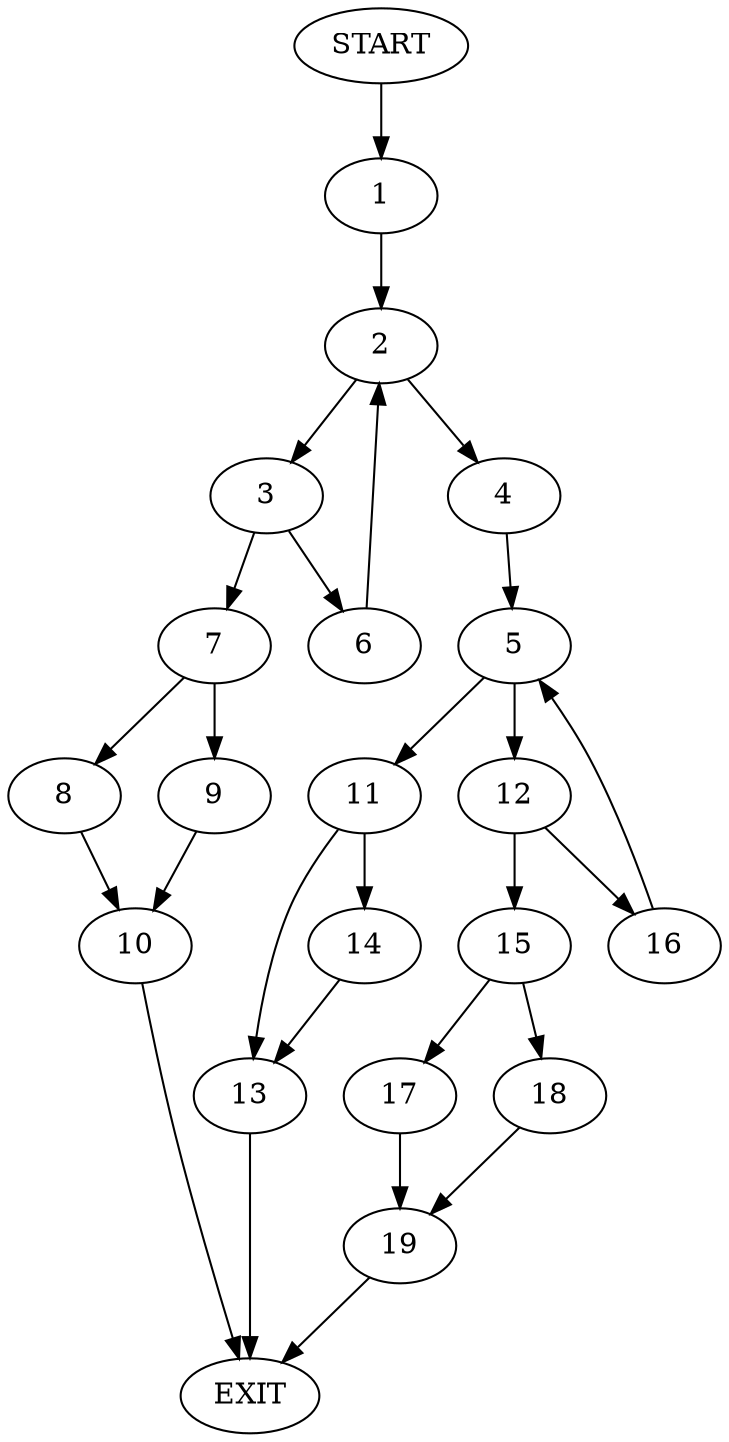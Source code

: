digraph {
0 [label="START"]
20 [label="EXIT"]
0 -> 1
1 -> 2
2 -> 3
2 -> 4
4 -> 5
3 -> 6
3 -> 7
7 -> 8
7 -> 9
6 -> 2
9 -> 10
8 -> 10
10 -> 20
5 -> 11
5 -> 12
11 -> 13
11 -> 14
12 -> 15
12 -> 16
16 -> 5
15 -> 17
15 -> 18
18 -> 19
17 -> 19
19 -> 20
14 -> 13
13 -> 20
}
